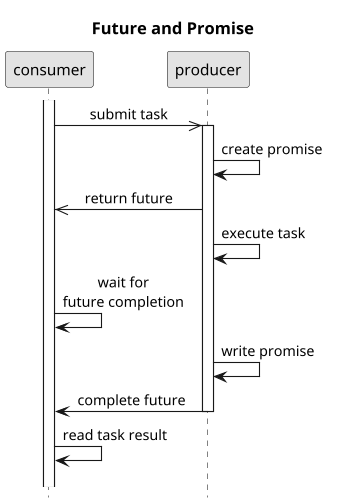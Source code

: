 @startuml
scale 1.1
title Future and Promise
hide footbox
skinparam monochrome true
skinparam defaultFontName Source Sans Pro
skinparam titleFontSize 15
skinparam sequenceMessageAlign center

activate consumer
consumer->>producer: submit task
activate producer
producer->producer: create promise
producer->>consumer: return future
producer->producer: execute task
consumer->consumer: wait for\nfuture completion
producer->producer: write promise
producer->consumer: complete future
deactivate producer
consumer->consumer: read task result

||1||
producer -[#white]->]
@enduml